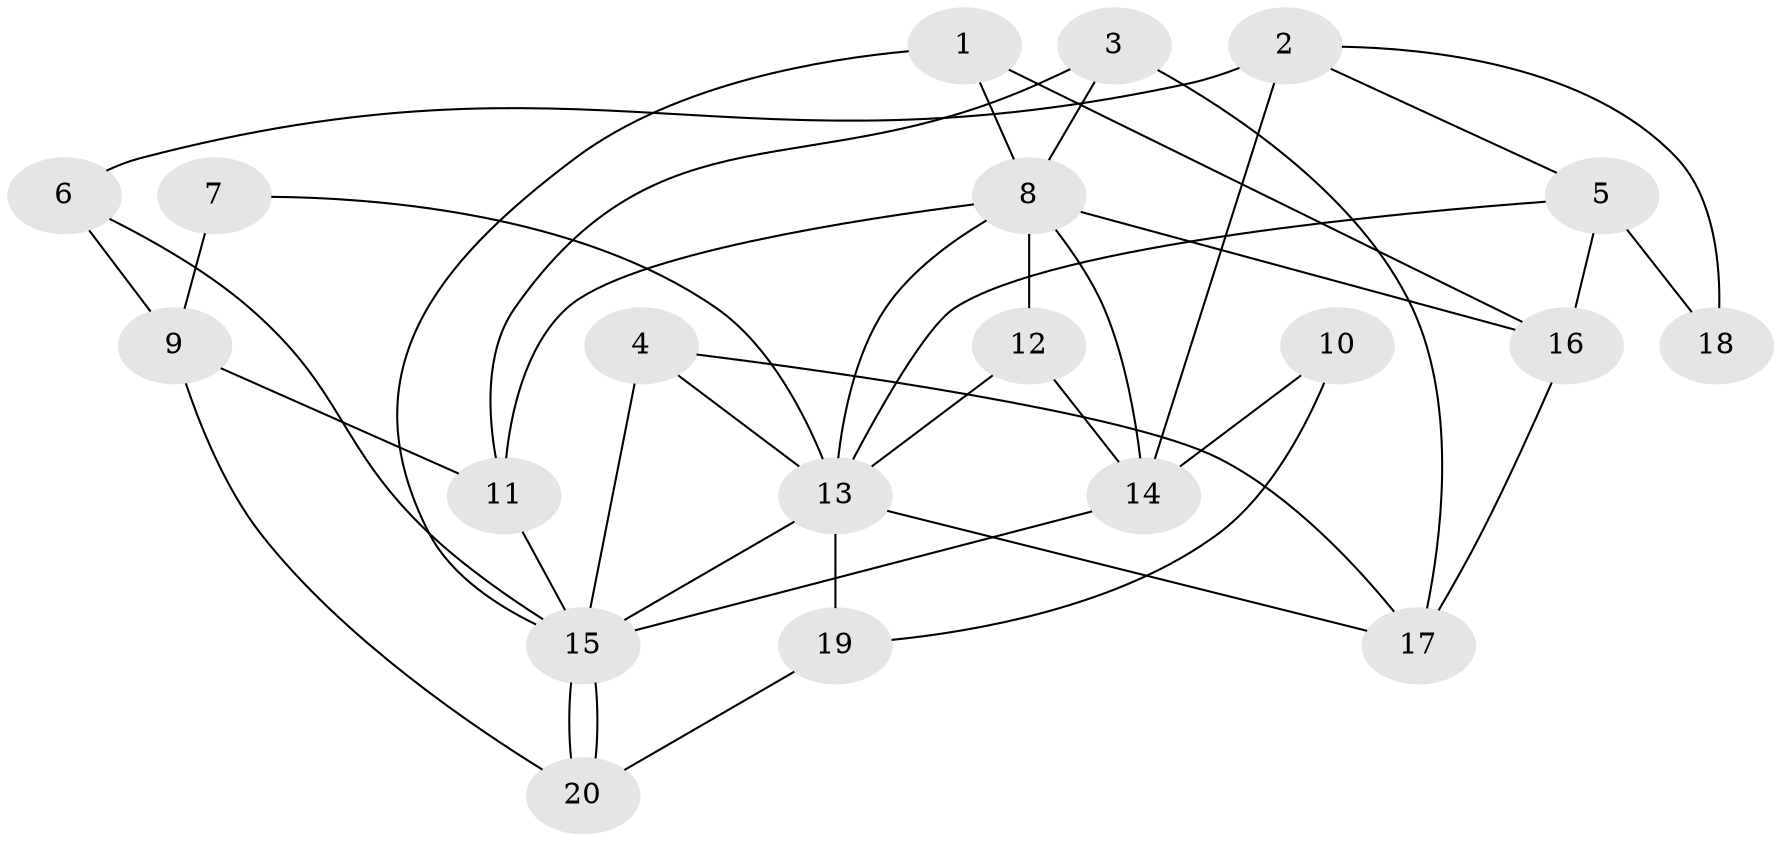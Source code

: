 // Generated by graph-tools (version 1.1) at 2025/46/02/15/25 05:46:28]
// undirected, 20 vertices, 40 edges
graph export_dot {
graph [start="1"]
  node [color=gray90,style=filled];
  1;
  2;
  3;
  4;
  5;
  6;
  7;
  8;
  9;
  10;
  11;
  12;
  13;
  14;
  15;
  16;
  17;
  18;
  19;
  20;
  1 -- 8;
  1 -- 16;
  1 -- 15;
  2 -- 14;
  2 -- 5;
  2 -- 6;
  2 -- 18;
  3 -- 8;
  3 -- 17;
  3 -- 11;
  4 -- 13;
  4 -- 15;
  4 -- 17;
  5 -- 13;
  5 -- 16;
  5 -- 18;
  6 -- 15;
  6 -- 9;
  7 -- 13;
  7 -- 9;
  8 -- 11;
  8 -- 14;
  8 -- 12;
  8 -- 13;
  8 -- 16;
  9 -- 11;
  9 -- 20;
  10 -- 19;
  10 -- 14;
  11 -- 15;
  12 -- 13;
  12 -- 14;
  13 -- 15;
  13 -- 17;
  13 -- 19;
  14 -- 15;
  15 -- 20;
  15 -- 20;
  16 -- 17;
  19 -- 20;
}
